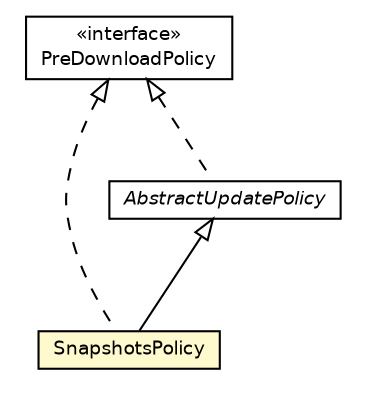 #!/usr/local/bin/dot
#
# Class diagram 
# Generated by UmlGraph version 4.6 (http://www.spinellis.gr/sw/umlgraph)
#

digraph G {
	edge [fontname="Helvetica",fontsize=10,labelfontname="Helvetica",labelfontsize=10];
	node [fontname="Helvetica",fontsize=10,shape=plaintext];
	// org.apache.maven.archiva.policies.SnapshotsPolicy
	c29893 [label=<<table border="0" cellborder="1" cellspacing="0" cellpadding="2" port="p" bgcolor="lemonChiffon" href="./SnapshotsPolicy.html">
		<tr><td><table border="0" cellspacing="0" cellpadding="1">
			<tr><td> SnapshotsPolicy </td></tr>
		</table></td></tr>
		</table>>, fontname="Helvetica", fontcolor="black", fontsize=9.0];
	// org.apache.maven.archiva.policies.PreDownloadPolicy
	c29898 [label=<<table border="0" cellborder="1" cellspacing="0" cellpadding="2" port="p" href="./PreDownloadPolicy.html">
		<tr><td><table border="0" cellspacing="0" cellpadding="1">
			<tr><td> &laquo;interface&raquo; </td></tr>
			<tr><td> PreDownloadPolicy </td></tr>
		</table></td></tr>
		</table>>, fontname="Helvetica", fontcolor="black", fontsize=9.0];
	// org.apache.maven.archiva.policies.AbstractUpdatePolicy
	c29907 [label=<<table border="0" cellborder="1" cellspacing="0" cellpadding="2" port="p" href="./AbstractUpdatePolicy.html">
		<tr><td><table border="0" cellspacing="0" cellpadding="1">
			<tr><td><font face="Helvetica-Oblique"> AbstractUpdatePolicy </font></td></tr>
		</table></td></tr>
		</table>>, fontname="Helvetica", fontcolor="black", fontsize=9.0];
	//org.apache.maven.archiva.policies.SnapshotsPolicy extends org.apache.maven.archiva.policies.AbstractUpdatePolicy
	c29907:p -> c29893:p [dir=back,arrowtail=empty];
	//org.apache.maven.archiva.policies.SnapshotsPolicy implements org.apache.maven.archiva.policies.PreDownloadPolicy
	c29898:p -> c29893:p [dir=back,arrowtail=empty,style=dashed];
	//org.apache.maven.archiva.policies.AbstractUpdatePolicy implements org.apache.maven.archiva.policies.PreDownloadPolicy
	c29898:p -> c29907:p [dir=back,arrowtail=empty,style=dashed];
}

